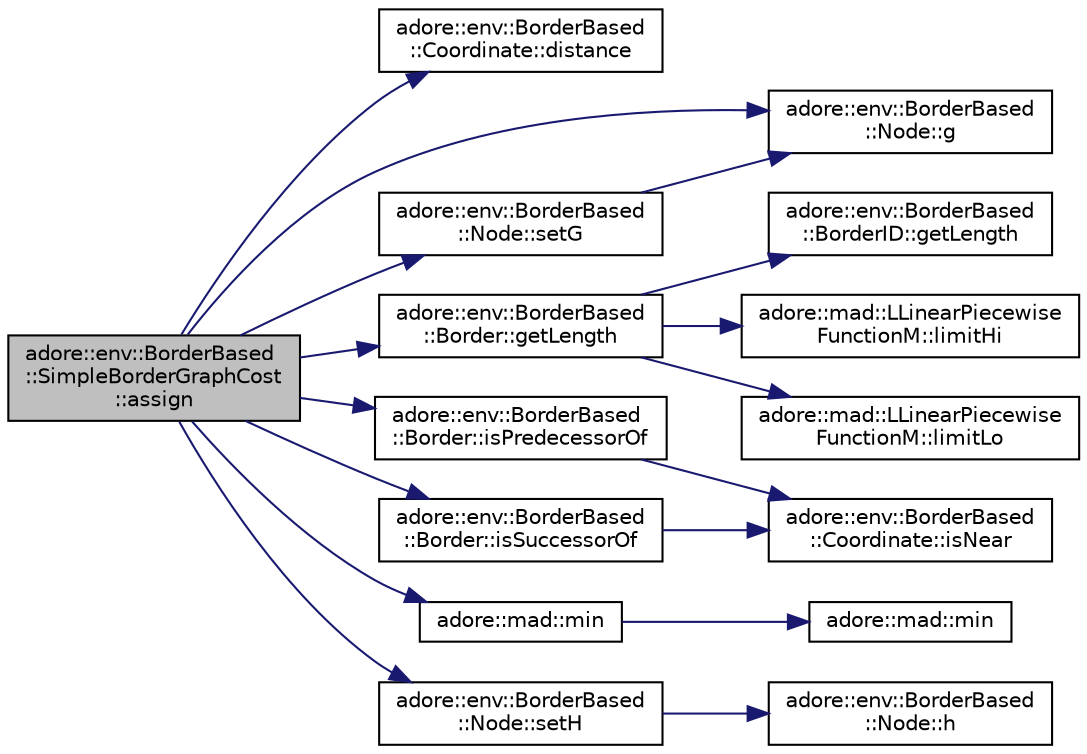 digraph "adore::env::BorderBased::SimpleBorderGraphCost::assign"
{
 // LATEX_PDF_SIZE
  edge [fontname="Helvetica",fontsize="10",labelfontname="Helvetica",labelfontsize="10"];
  node [fontname="Helvetica",fontsize="10",shape=record];
  rankdir="LR";
  Node1 [label="adore::env::BorderBased\l::SimpleBorderGraphCost\l::assign",height=0.2,width=0.4,color="black", fillcolor="grey75", style="filled", fontcolor="black",tooltip=" "];
  Node1 -> Node2 [color="midnightblue",fontsize="10",style="solid",fontname="Helvetica"];
  Node2 [label="adore::env::BorderBased\l::Coordinate::distance",height=0.2,width=0.4,color="black", fillcolor="white", style="filled",URL="$structadore_1_1env_1_1BorderBased_1_1Coordinate.html#a9b30e3a45ea26742bb9dafc844377861",tooltip="Calculate the distance between two Coordinates."];
  Node1 -> Node3 [color="midnightblue",fontsize="10",style="solid",fontname="Helvetica"];
  Node3 [label="adore::env::BorderBased\l::Node::g",height=0.2,width=0.4,color="black", fillcolor="white", style="filled",URL="$structadore_1_1env_1_1BorderBased_1_1Node.html#a9a64a10fffc6765e7655259fa4ba3f84",tooltip=" "];
  Node1 -> Node4 [color="midnightblue",fontsize="10",style="solid",fontname="Helvetica"];
  Node4 [label="adore::env::BorderBased\l::Border::getLength",height=0.2,width=0.4,color="black", fillcolor="white", style="filled",URL="$structadore_1_1env_1_1BorderBased_1_1Border.html#a522c4ebdb7a16e0aa89b507f554a4fa6",tooltip="Get the length of the border."];
  Node4 -> Node5 [color="midnightblue",fontsize="10",style="solid",fontname="Helvetica"];
  Node5 [label="adore::env::BorderBased\l::BorderID::getLength",height=0.2,width=0.4,color="black", fillcolor="white", style="filled",URL="$structadore_1_1env_1_1BorderBased_1_1BorderID.html#a21f63cc4e5239a964b37d089d54d2418",tooltip=" "];
  Node4 -> Node6 [color="midnightblue",fontsize="10",style="solid",fontname="Helvetica"];
  Node6 [label="adore::mad::LLinearPiecewise\lFunctionM::limitHi",height=0.2,width=0.4,color="black", fillcolor="white", style="filled",URL="$classadore_1_1mad_1_1LLinearPiecewiseFunctionM.html#aaa496b8ceb3ed505f6450225c46a077a",tooltip=" "];
  Node4 -> Node7 [color="midnightblue",fontsize="10",style="solid",fontname="Helvetica"];
  Node7 [label="adore::mad::LLinearPiecewise\lFunctionM::limitLo",height=0.2,width=0.4,color="black", fillcolor="white", style="filled",URL="$classadore_1_1mad_1_1LLinearPiecewiseFunctionM.html#a682841e9bc82a0653745dce6f908bfa6",tooltip=" "];
  Node1 -> Node8 [color="midnightblue",fontsize="10",style="solid",fontname="Helvetica"];
  Node8 [label="adore::env::BorderBased\l::Border::isPredecessorOf",height=0.2,width=0.4,color="black", fillcolor="white", style="filled",URL="$structadore_1_1env_1_1BorderBased_1_1Border.html#a26aecd3bc2175fb624dcab6c10570e3b",tooltip="Check whether border is a direct predecessor of another border."];
  Node8 -> Node9 [color="midnightblue",fontsize="10",style="solid",fontname="Helvetica"];
  Node9 [label="adore::env::BorderBased\l::Coordinate::isNear",height=0.2,width=0.4,color="black", fillcolor="white", style="filled",URL="$structadore_1_1env_1_1BorderBased_1_1Coordinate.html#a29c83e934340f40cfa66dab2e7982d20",tooltip="Check whether the Coordinate is near to another Coordinate."];
  Node1 -> Node10 [color="midnightblue",fontsize="10",style="solid",fontname="Helvetica"];
  Node10 [label="adore::env::BorderBased\l::Border::isSuccessorOf",height=0.2,width=0.4,color="black", fillcolor="white", style="filled",URL="$structadore_1_1env_1_1BorderBased_1_1Border.html#a7fb76c709876c81971c00f99e327c2bf",tooltip="Check whether border is a direct successors of another border."];
  Node10 -> Node9 [color="midnightblue",fontsize="10",style="solid",fontname="Helvetica"];
  Node1 -> Node11 [color="midnightblue",fontsize="10",style="solid",fontname="Helvetica"];
  Node11 [label="adore::mad::min",height=0.2,width=0.4,color="black", fillcolor="white", style="filled",URL="$namespaceadore_1_1mad.html#ab58ecb752f9bbfe27832e0a2c0e22c2b",tooltip=" "];
  Node11 -> Node12 [color="midnightblue",fontsize="10",style="solid",fontname="Helvetica"];
  Node12 [label="adore::mad::min",height=0.2,width=0.4,color="black", fillcolor="white", style="filled",URL="$namespaceadore_1_1mad.html#ac61b79c007d1859f93a10c04272095a1",tooltip=" "];
  Node1 -> Node13 [color="midnightblue",fontsize="10",style="solid",fontname="Helvetica"];
  Node13 [label="adore::env::BorderBased\l::Node::setG",height=0.2,width=0.4,color="black", fillcolor="white", style="filled",URL="$structadore_1_1env_1_1BorderBased_1_1Node.html#a55d96ad2ec7ee5f11c92056b8cc37f3d",tooltip=" "];
  Node13 -> Node3 [color="midnightblue",fontsize="10",style="solid",fontname="Helvetica"];
  Node1 -> Node14 [color="midnightblue",fontsize="10",style="solid",fontname="Helvetica"];
  Node14 [label="adore::env::BorderBased\l::Node::setH",height=0.2,width=0.4,color="black", fillcolor="white", style="filled",URL="$structadore_1_1env_1_1BorderBased_1_1Node.html#aad097b5a55a3b4c6647a0e4f8b579beb",tooltip=" "];
  Node14 -> Node15 [color="midnightblue",fontsize="10",style="solid",fontname="Helvetica"];
  Node15 [label="adore::env::BorderBased\l::Node::h",height=0.2,width=0.4,color="black", fillcolor="white", style="filled",URL="$structadore_1_1env_1_1BorderBased_1_1Node.html#ae7dedf652d1cbaa3d4df22b2ba918936",tooltip=" "];
}
